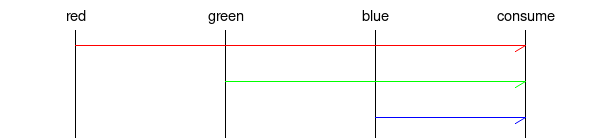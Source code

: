 # testinput6.msc : Sample msc input file utilising the colours
#
# This file is PUBLIC DOMAIN and may be freely reproduced,  distributed,
# transmitted, used, modified, built upon, or otherwise exploited by
# anyone for any purpose, commercial or non-commercial, and in any way,
# including by methods that have not yet been invented or conceived.
#
# This file is provided "AS IS" WITHOUT WARRANTY OF ANY KIND, EITHER
# EXPRESSED OR IMPLIED, INCLUDING, BUT NOT LIMITED TO, THE IMPLIED
# WARRANTIES OF MERCHANTABILITY AND FITNESS FOR A PARTICULAR PURPOSE.
#

msc {

  r [label="red", arctextcolour="red", arclinecolour="red"],
  g [label="green", arctextcolour="green", arclinecolour="green"],
  b [label="blue", arctextcolour="blue", arclinecolour="blue"],
  e [label="consume"];

  r->e;
  g->e;
  b->e;
}

